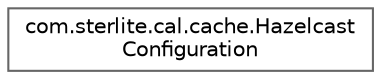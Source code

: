 digraph "Graphical Class Hierarchy"
{
 // LATEX_PDF_SIZE
  bgcolor="transparent";
  edge [fontname=Helvetica,fontsize=10,labelfontname=Helvetica,labelfontsize=10];
  node [fontname=Helvetica,fontsize=10,shape=box,height=0.2,width=0.4];
  rankdir="LR";
  Node0 [id="Node000000",label="com.sterlite.cal.cache.Hazelcast\lConfiguration",height=0.2,width=0.4,color="grey40", fillcolor="white", style="filled",URL="$classcom_1_1sterlite_1_1cal_1_1cache_1_1_hazelcast_configuration.html",tooltip=" "];
}
